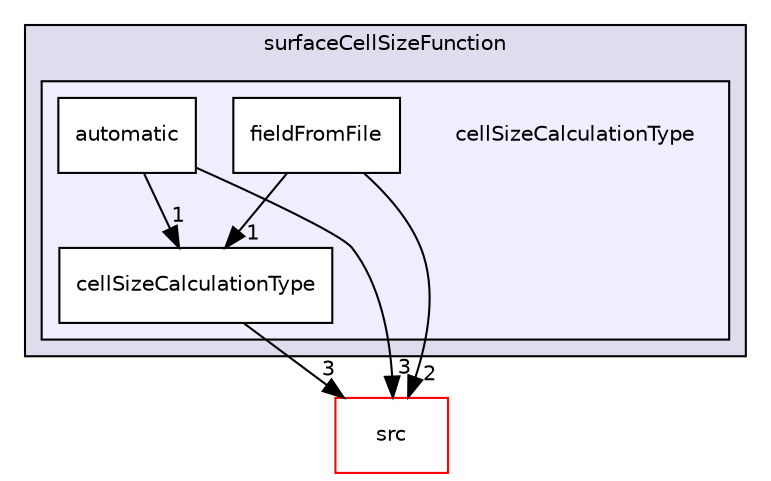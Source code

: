 digraph "applications/utilities/mesh/generation/foamyMesh/conformalVoronoiMesh/cellSizeControlSurfaces/surfaceCellSizeFunction/cellSizeCalculationType" {
  bgcolor=transparent;
  compound=true
  node [ fontsize="10", fontname="Helvetica"];
  edge [ labelfontsize="10", labelfontname="Helvetica"];
  subgraph clusterdir_bb203e61ccf055bfaaaa7acfdea88afb {
    graph [ bgcolor="#ddddee", pencolor="black", label="surfaceCellSizeFunction" fontname="Helvetica", fontsize="10", URL="dir_bb203e61ccf055bfaaaa7acfdea88afb.html"]
  subgraph clusterdir_a697956e4d559fffbd58795d684dfd83 {
    graph [ bgcolor="#eeeeff", pencolor="black", label="" URL="dir_a697956e4d559fffbd58795d684dfd83.html"];
    dir_a697956e4d559fffbd58795d684dfd83 [shape=plaintext label="cellSizeCalculationType"];
    dir_35bb6116b1e221ce86343c74ad2c20cb [shape=box label="automatic" color="black" fillcolor="white" style="filled" URL="dir_35bb6116b1e221ce86343c74ad2c20cb.html"];
    dir_4b32007aaf06d58f51fdc3e678ece01a [shape=box label="cellSizeCalculationType" color="black" fillcolor="white" style="filled" URL="dir_4b32007aaf06d58f51fdc3e678ece01a.html"];
    dir_44cb690e17aa6015688c894691084093 [shape=box label="fieldFromFile" color="black" fillcolor="white" style="filled" URL="dir_44cb690e17aa6015688c894691084093.html"];
  }
  }
  dir_68267d1309a1af8e8297ef4c3efbcdba [shape=box label="src" color="red" URL="dir_68267d1309a1af8e8297ef4c3efbcdba.html"];
  dir_44cb690e17aa6015688c894691084093->dir_68267d1309a1af8e8297ef4c3efbcdba [headlabel="2", labeldistance=1.5 headhref="dir_000534_000736.html"];
  dir_44cb690e17aa6015688c894691084093->dir_4b32007aaf06d58f51fdc3e678ece01a [headlabel="1", labeldistance=1.5 headhref="dir_000534_000533.html"];
  dir_4b32007aaf06d58f51fdc3e678ece01a->dir_68267d1309a1af8e8297ef4c3efbcdba [headlabel="3", labeldistance=1.5 headhref="dir_000533_000736.html"];
  dir_35bb6116b1e221ce86343c74ad2c20cb->dir_68267d1309a1af8e8297ef4c3efbcdba [headlabel="3", labeldistance=1.5 headhref="dir_000532_000736.html"];
  dir_35bb6116b1e221ce86343c74ad2c20cb->dir_4b32007aaf06d58f51fdc3e678ece01a [headlabel="1", labeldistance=1.5 headhref="dir_000532_000533.html"];
}
